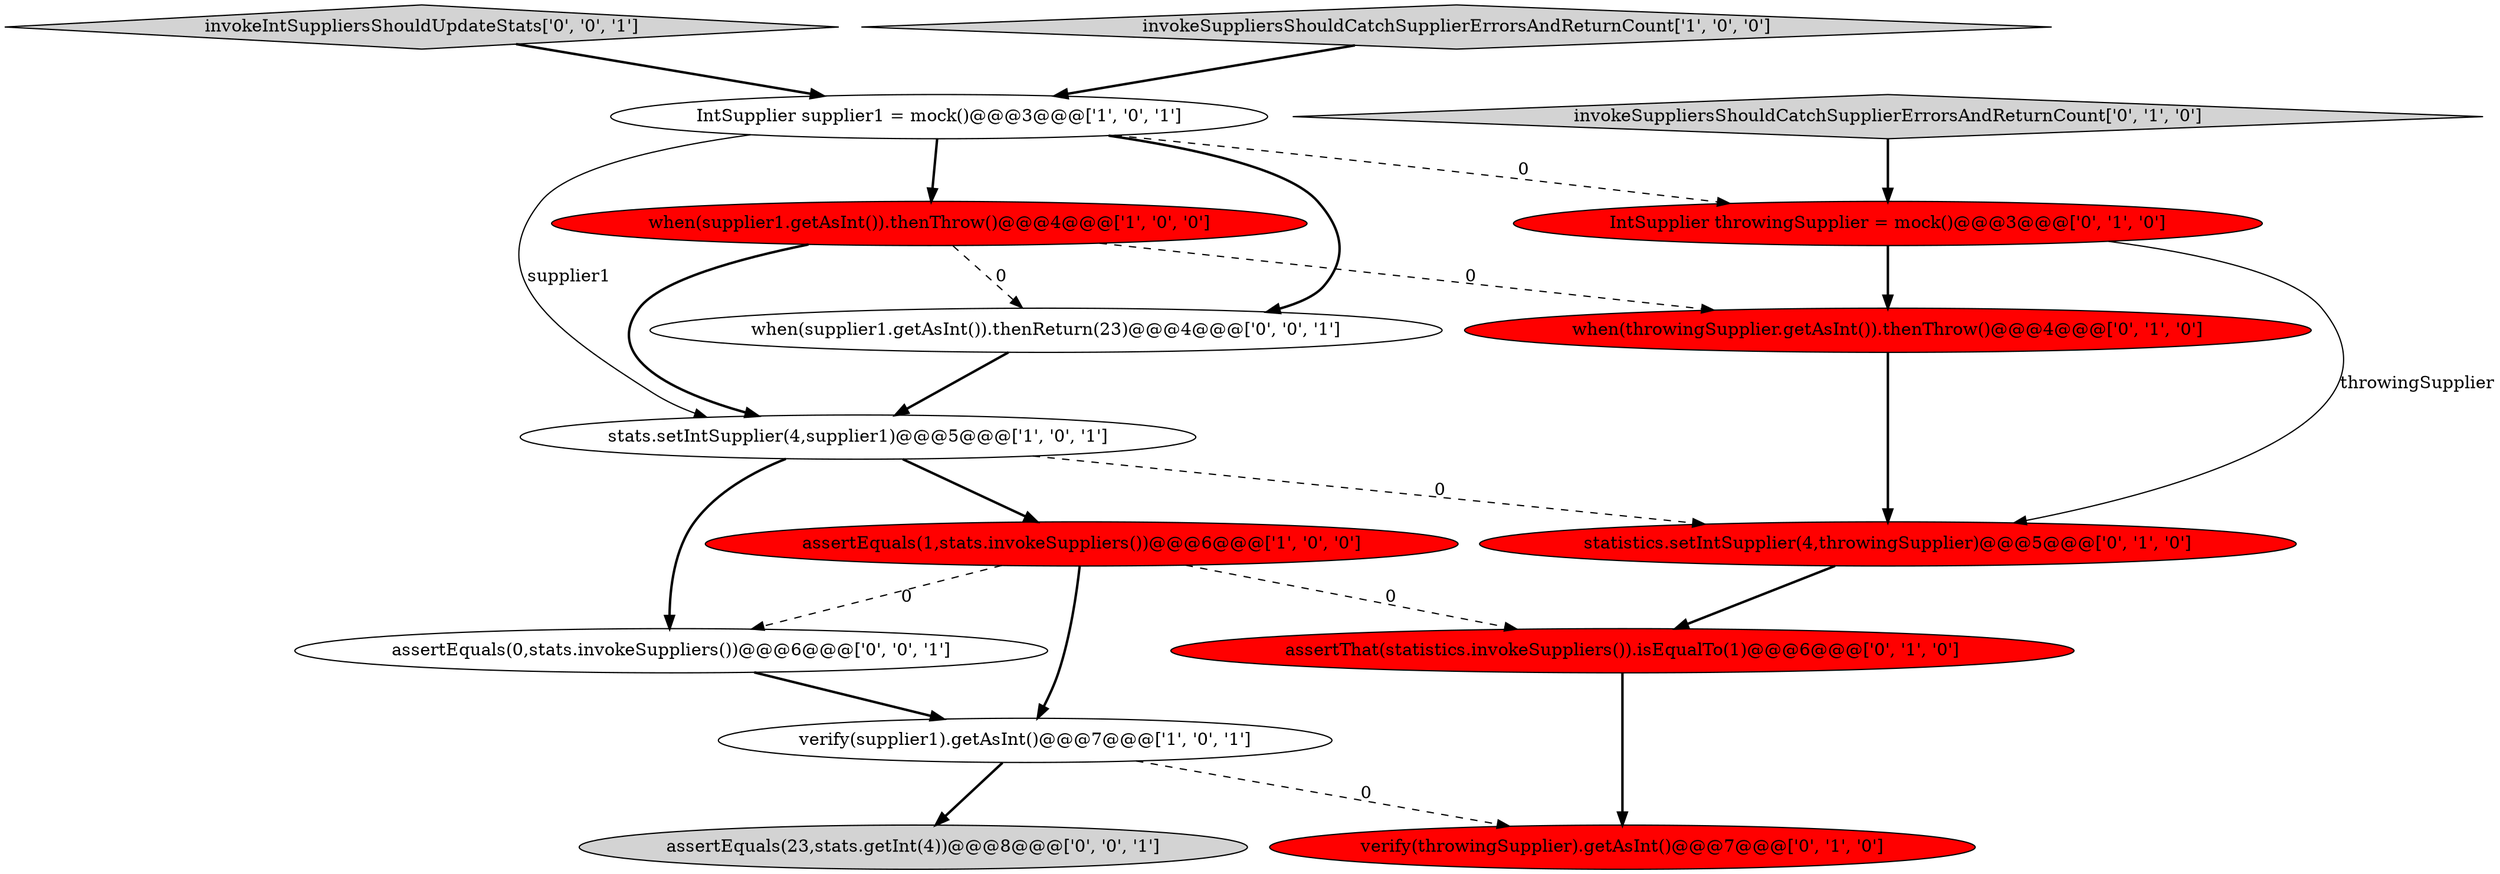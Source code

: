 digraph {
9 [style = filled, label = "when(throwingSupplier.getAsInt()).thenThrow()@@@4@@@['0', '1', '0']", fillcolor = red, shape = ellipse image = "AAA1AAABBB2BBB"];
15 [style = filled, label = "assertEquals(23,stats.getInt(4))@@@8@@@['0', '0', '1']", fillcolor = lightgray, shape = ellipse image = "AAA0AAABBB3BBB"];
14 [style = filled, label = "invokeIntSuppliersShouldUpdateStats['0', '0', '1']", fillcolor = lightgray, shape = diamond image = "AAA0AAABBB3BBB"];
7 [style = filled, label = "IntSupplier throwingSupplier = mock()@@@3@@@['0', '1', '0']", fillcolor = red, shape = ellipse image = "AAA1AAABBB2BBB"];
0 [style = filled, label = "assertEquals(1,stats.invokeSuppliers())@@@6@@@['1', '0', '0']", fillcolor = red, shape = ellipse image = "AAA1AAABBB1BBB"];
3 [style = filled, label = "when(supplier1.getAsInt()).thenThrow()@@@4@@@['1', '0', '0']", fillcolor = red, shape = ellipse image = "AAA1AAABBB1BBB"];
4 [style = filled, label = "verify(supplier1).getAsInt()@@@7@@@['1', '0', '1']", fillcolor = white, shape = ellipse image = "AAA0AAABBB1BBB"];
6 [style = filled, label = "verify(throwingSupplier).getAsInt()@@@7@@@['0', '1', '0']", fillcolor = red, shape = ellipse image = "AAA1AAABBB2BBB"];
10 [style = filled, label = "assertThat(statistics.invokeSuppliers()).isEqualTo(1)@@@6@@@['0', '1', '0']", fillcolor = red, shape = ellipse image = "AAA1AAABBB2BBB"];
11 [style = filled, label = "invokeSuppliersShouldCatchSupplierErrorsAndReturnCount['0', '1', '0']", fillcolor = lightgray, shape = diamond image = "AAA0AAABBB2BBB"];
1 [style = filled, label = "invokeSuppliersShouldCatchSupplierErrorsAndReturnCount['1', '0', '0']", fillcolor = lightgray, shape = diamond image = "AAA0AAABBB1BBB"];
8 [style = filled, label = "statistics.setIntSupplier(4,throwingSupplier)@@@5@@@['0', '1', '0']", fillcolor = red, shape = ellipse image = "AAA1AAABBB2BBB"];
12 [style = filled, label = "assertEquals(0,stats.invokeSuppliers())@@@6@@@['0', '0', '1']", fillcolor = white, shape = ellipse image = "AAA0AAABBB3BBB"];
13 [style = filled, label = "when(supplier1.getAsInt()).thenReturn(23)@@@4@@@['0', '0', '1']", fillcolor = white, shape = ellipse image = "AAA0AAABBB3BBB"];
2 [style = filled, label = "stats.setIntSupplier(4,supplier1)@@@5@@@['1', '0', '1']", fillcolor = white, shape = ellipse image = "AAA0AAABBB1BBB"];
5 [style = filled, label = "IntSupplier supplier1 = mock()@@@3@@@['1', '0', '1']", fillcolor = white, shape = ellipse image = "AAA0AAABBB1BBB"];
1->5 [style = bold, label=""];
5->3 [style = bold, label=""];
8->10 [style = bold, label=""];
4->15 [style = bold, label=""];
5->2 [style = solid, label="supplier1"];
0->12 [style = dashed, label="0"];
4->6 [style = dashed, label="0"];
9->8 [style = bold, label=""];
3->13 [style = dashed, label="0"];
2->8 [style = dashed, label="0"];
10->6 [style = bold, label=""];
0->10 [style = dashed, label="0"];
2->12 [style = bold, label=""];
7->9 [style = bold, label=""];
2->0 [style = bold, label=""];
3->2 [style = bold, label=""];
12->4 [style = bold, label=""];
3->9 [style = dashed, label="0"];
0->4 [style = bold, label=""];
5->13 [style = bold, label=""];
13->2 [style = bold, label=""];
7->8 [style = solid, label="throwingSupplier"];
5->7 [style = dashed, label="0"];
11->7 [style = bold, label=""];
14->5 [style = bold, label=""];
}
